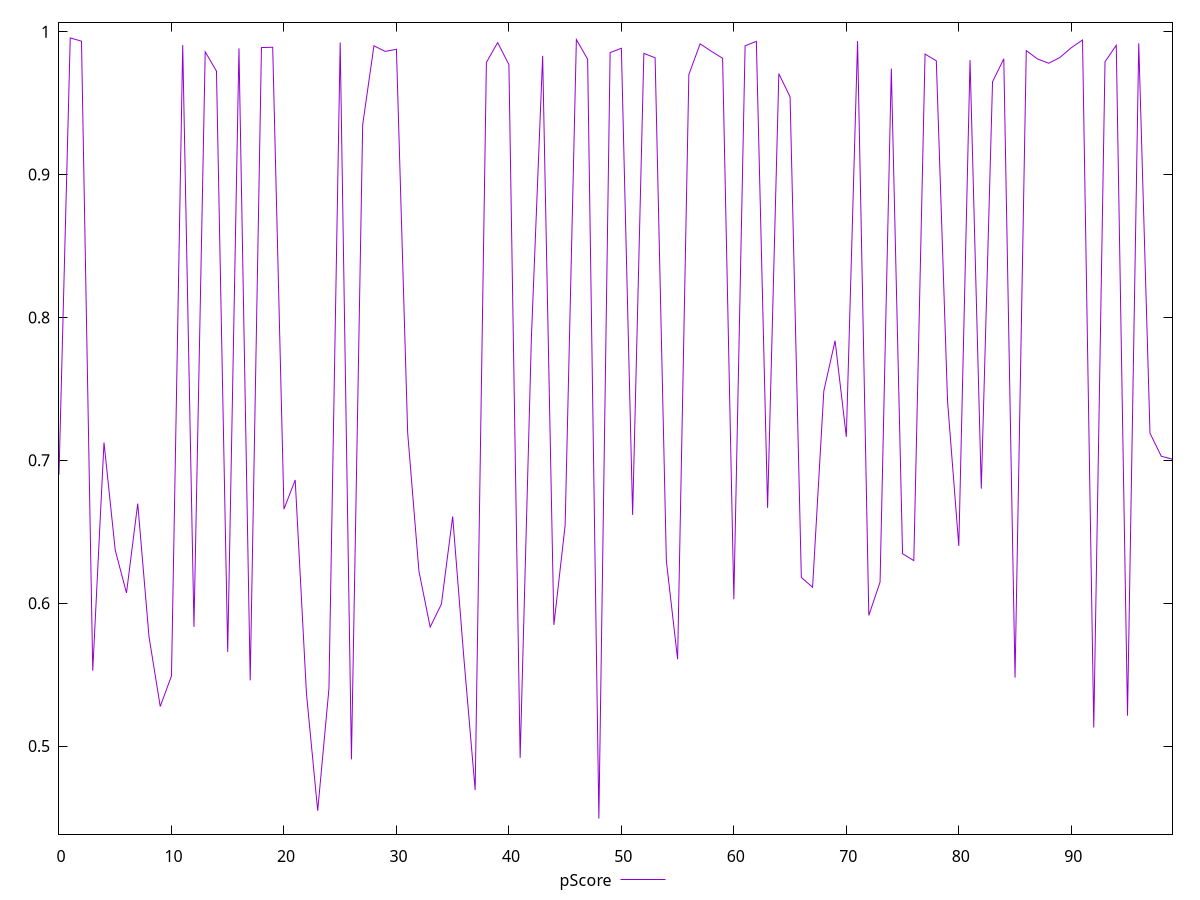 reset

$pScore <<EOF
0 0.6900458626596546
1 0.9956483294080012
2 0.9933678229419071
3 0.5527706922951995
4 0.7124431389733734
5 0.6371353552045813
6 0.6071950744708348
7 0.6697456067963713
8 0.5767103177723122
9 0.5277257170208406
10 0.5491321240036964
11 0.9906365679987301
12 0.5834072933467576
13 0.985898752224591
14 0.9724106765703436
15 0.5659083753407608
16 0.9883242298130615
17 0.5459805033506884
18 0.9888973007700377
19 0.9890991035545769
20 0.6658662633418135
21 0.6862530235086688
22 0.5368270958982705
23 0.4547841352723592
24 0.540164966833456
25 0.9924098058493052
26 0.49075416580707165
27 0.9349537308562561
28 0.990122405475814
29 0.9862022473004821
30 0.9876999392504621
31 0.719148789304054
32 0.6224775166297829
33 0.583338640423231
34 0.5993899776166495
35 0.6607220464323855
36 0.5613077478931416
37 0.4692323979581334
38 0.9785159245285104
39 0.9923823949985903
40 0.9769684565671644
41 0.49180046716496756
42 0.7858741749758769
43 0.983100622589888
44 0.5848253569735475
45 0.6545768624951933
46 0.9944957420602605
47 0.980715617500555
48 0.44932206653581097
49 0.9853741325983716
50 0.988398847327602
51 0.6617851282854761
52 0.9848190121822176
53 0.9817320132276064
54 0.6295574673362974
55 0.5607750328340995
56 0.9699997555034544
57 0.991478779710767
58 0.9862874691979884
59 0.9814019210868076
60 0.602773116114093
61 0.990103018187481
62 0.9932399124902729
63 0.6667331168209526
64 0.9706165508316338
65 0.9543511583315791
66 0.6180585510056157
67 0.6111497436538129
68 0.7485622916533657
69 0.783712764578373
70 0.7164407795936317
71 0.9934369155510431
72 0.5914596773230243
73 0.6147525566314622
74 0.9741980078805206
75 0.6346470107466461
76 0.6298249089673242
77 0.9843177415474789
78 0.9796458996836158
79 0.7413750948567841
80 0.6400846531753914
81 0.9801397794874012
82 0.6801894736273544
83 0.9649384536978518
84 0.981008480540869
85 0.5478877782732727
86 0.9867759693079717
87 0.980902383956586
88 0.9779142364776936
89 0.9820119353181906
90 0.9887746583811985
91 0.9941772519836266
92 0.5130039445275139
93 0.978940311959881
94 0.990492437522412
95 0.5213192327519873
96 0.9918809217125293
97 0.7189870406991361
98 0.7028746199411761
99 0.7007869301592125
EOF

set key outside below
set xrange [0:99]
set yrange [0.43839554127836716:1.006574854665445]
set trange [0.43839554127836716:1.006574854665445]
set terminal svg size 640, 500 enhanced background rgb 'white'
set output "reports/report_00028_2021-02-24T12-49-42.674Z/mainthread-work-breakdown/samples/agenda/pScore/values.svg"

plot $pScore title "pScore" with line

reset
